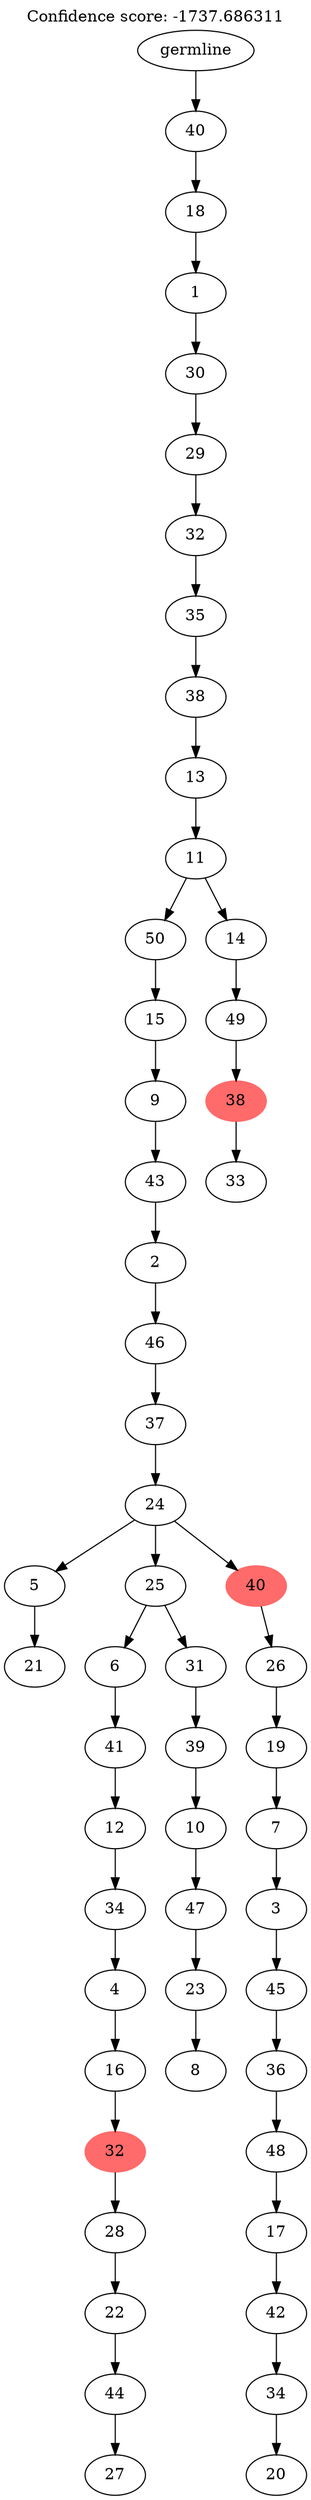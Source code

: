 digraph g {
	"53" -> "54";
	"54" [label="21"];
	"51" -> "52";
	"52" [label="27"];
	"50" -> "51";
	"51" [label="44"];
	"49" -> "50";
	"50" [label="22"];
	"48" -> "49";
	"49" [label="28"];
	"47" -> "48";
	"48" [color=indianred1, style=filled, label="32"];
	"46" -> "47";
	"47" [label="16"];
	"45" -> "46";
	"46" [label="4"];
	"44" -> "45";
	"45" [label="34"];
	"43" -> "44";
	"44" [label="12"];
	"42" -> "43";
	"43" [label="41"];
	"40" -> "41";
	"41" [label="8"];
	"39" -> "40";
	"40" [label="23"];
	"38" -> "39";
	"39" [label="47"];
	"37" -> "38";
	"38" [label="10"];
	"36" -> "37";
	"37" [label="39"];
	"35" -> "36";
	"36" [label="31"];
	"35" -> "42";
	"42" [label="6"];
	"33" -> "34";
	"34" [label="20"];
	"32" -> "33";
	"33" [label="34"];
	"31" -> "32";
	"32" [label="42"];
	"30" -> "31";
	"31" [label="17"];
	"29" -> "30";
	"30" [label="48"];
	"28" -> "29";
	"29" [label="36"];
	"27" -> "28";
	"28" [label="45"];
	"26" -> "27";
	"27" [label="3"];
	"25" -> "26";
	"26" [label="7"];
	"24" -> "25";
	"25" [label="19"];
	"23" -> "24";
	"24" [label="26"];
	"22" -> "23";
	"23" [color=indianred1, style=filled, label="40"];
	"22" -> "35";
	"35" [label="25"];
	"22" -> "53";
	"53" [label="5"];
	"21" -> "22";
	"22" [label="24"];
	"20" -> "21";
	"21" [label="37"];
	"19" -> "20";
	"20" [label="46"];
	"18" -> "19";
	"19" [label="2"];
	"17" -> "18";
	"18" [label="43"];
	"16" -> "17";
	"17" [label="9"];
	"15" -> "16";
	"16" [label="15"];
	"13" -> "14";
	"14" [label="33"];
	"12" -> "13";
	"13" [color=indianred1, style=filled, label="38"];
	"11" -> "12";
	"12" [label="49"];
	"10" -> "11";
	"11" [label="14"];
	"10" -> "15";
	"15" [label="50"];
	"9" -> "10";
	"10" [label="11"];
	"8" -> "9";
	"9" [label="13"];
	"7" -> "8";
	"8" [label="38"];
	"6" -> "7";
	"7" [label="35"];
	"5" -> "6";
	"6" [label="32"];
	"4" -> "5";
	"5" [label="29"];
	"3" -> "4";
	"4" [label="30"];
	"2" -> "3";
	"3" [label="1"];
	"1" -> "2";
	"2" [label="18"];
	"0" -> "1";
	"1" [label="40"];
	"0" [label="germline"];
	labelloc="t";
	label="Confidence score: -1737.686311";
}
